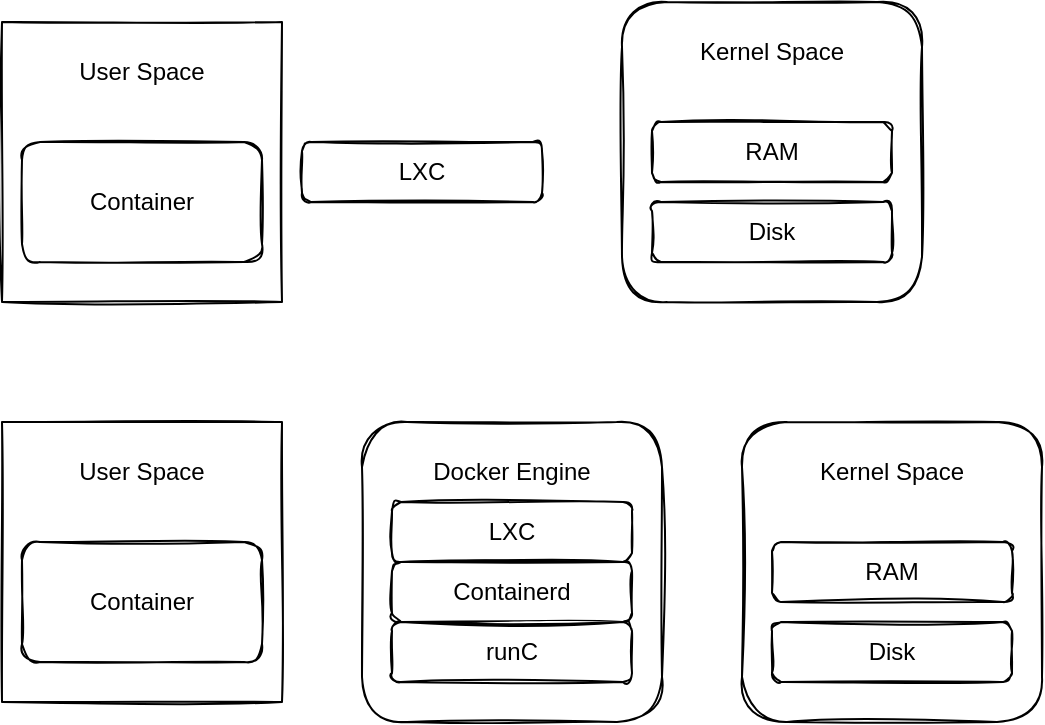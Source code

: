 <mxfile version="16.4.5" type="github">
  <diagram id="zls0-v9GnCH75Q_ydFOd" name="Page-1">
    <mxGraphModel dx="782" dy="379" grid="1" gridSize="10" guides="1" tooltips="1" connect="1" arrows="1" fold="1" page="1" pageScale="1" pageWidth="850" pageHeight="1100" math="0" shadow="0">
      <root>
        <mxCell id="0" />
        <mxCell id="1" parent="0" />
        <mxCell id="cNqe3Ttgqb81FqH2NfWE-2" value="" style="whiteSpace=wrap;html=1;aspect=fixed;sketch=1;" vertex="1" parent="1">
          <mxGeometry x="110" y="50" width="140" height="140" as="geometry" />
        </mxCell>
        <mxCell id="cNqe3Ttgqb81FqH2NfWE-1" value="Container" style="rounded=1;whiteSpace=wrap;html=1;sketch=1;" vertex="1" parent="1">
          <mxGeometry x="120" y="110" width="120" height="60" as="geometry" />
        </mxCell>
        <mxCell id="cNqe3Ttgqb81FqH2NfWE-6" value="User Space" style="text;html=1;strokeColor=none;fillColor=none;align=center;verticalAlign=middle;whiteSpace=wrap;rounded=0;glass=0;sketch=1;" vertex="1" parent="1">
          <mxGeometry x="120" y="60" width="120" height="30" as="geometry" />
        </mxCell>
        <mxCell id="cNqe3Ttgqb81FqH2NfWE-9" value="" style="whiteSpace=wrap;html=1;aspect=fixed;sketch=1;" vertex="1" parent="1">
          <mxGeometry x="110" y="250" width="140" height="140" as="geometry" />
        </mxCell>
        <mxCell id="cNqe3Ttgqb81FqH2NfWE-12" value="Container" style="rounded=1;whiteSpace=wrap;html=1;sketch=1;" vertex="1" parent="1">
          <mxGeometry x="120" y="310" width="120" height="60" as="geometry" />
        </mxCell>
        <mxCell id="cNqe3Ttgqb81FqH2NfWE-15" value="User Space" style="text;html=1;strokeColor=none;fillColor=none;align=center;verticalAlign=middle;whiteSpace=wrap;rounded=0;glass=0;sketch=1;" vertex="1" parent="1">
          <mxGeometry x="120" y="260" width="120" height="30" as="geometry" />
        </mxCell>
        <mxCell id="cNqe3Ttgqb81FqH2NfWE-24" value="" style="group" vertex="1" connectable="0" parent="1">
          <mxGeometry x="420" y="40" width="150" height="150" as="geometry" />
        </mxCell>
        <mxCell id="cNqe3Ttgqb81FqH2NfWE-3" value="" style="whiteSpace=wrap;html=1;aspect=fixed;sketch=1;glass=0;rounded=1;" vertex="1" parent="cNqe3Ttgqb81FqH2NfWE-24">
          <mxGeometry width="150" height="150" as="geometry" />
        </mxCell>
        <mxCell id="cNqe3Ttgqb81FqH2NfWE-5" value="Kernel Space" style="text;html=1;strokeColor=none;fillColor=none;align=center;verticalAlign=middle;whiteSpace=wrap;rounded=0;glass=0;sketch=1;" vertex="1" parent="cNqe3Ttgqb81FqH2NfWE-24">
          <mxGeometry x="15" y="10" width="120" height="30" as="geometry" />
        </mxCell>
        <mxCell id="cNqe3Ttgqb81FqH2NfWE-21" value="RAM" style="rounded=1;whiteSpace=wrap;html=1;sketch=1;" vertex="1" parent="cNqe3Ttgqb81FqH2NfWE-24">
          <mxGeometry x="15" y="60" width="120" height="30" as="geometry" />
        </mxCell>
        <mxCell id="cNqe3Ttgqb81FqH2NfWE-22" value="Disk" style="rounded=1;whiteSpace=wrap;html=1;sketch=1;" vertex="1" parent="cNqe3Ttgqb81FqH2NfWE-24">
          <mxGeometry x="15" y="100" width="120" height="30" as="geometry" />
        </mxCell>
        <mxCell id="cNqe3Ttgqb81FqH2NfWE-26" value="" style="group" vertex="1" connectable="0" parent="1">
          <mxGeometry x="290" y="250" width="150" height="150" as="geometry" />
        </mxCell>
        <mxCell id="cNqe3Ttgqb81FqH2NfWE-27" value="" style="whiteSpace=wrap;html=1;aspect=fixed;sketch=1;glass=0;rounded=1;" vertex="1" parent="cNqe3Ttgqb81FqH2NfWE-26">
          <mxGeometry width="150" height="150" as="geometry" />
        </mxCell>
        <mxCell id="cNqe3Ttgqb81FqH2NfWE-28" value="Docker Engine" style="text;html=1;strokeColor=none;fillColor=none;align=center;verticalAlign=middle;whiteSpace=wrap;rounded=0;glass=0;sketch=1;" vertex="1" parent="cNqe3Ttgqb81FqH2NfWE-26">
          <mxGeometry x="15" y="10" width="120" height="30" as="geometry" />
        </mxCell>
        <mxCell id="cNqe3Ttgqb81FqH2NfWE-29" value="LXC" style="rounded=1;whiteSpace=wrap;html=1;sketch=1;" vertex="1" parent="cNqe3Ttgqb81FqH2NfWE-26">
          <mxGeometry x="15" y="40" width="120" height="30" as="geometry" />
        </mxCell>
        <mxCell id="cNqe3Ttgqb81FqH2NfWE-30" value="Containerd" style="rounded=1;whiteSpace=wrap;html=1;sketch=1;" vertex="1" parent="cNqe3Ttgqb81FqH2NfWE-26">
          <mxGeometry x="15" y="70" width="120" height="30" as="geometry" />
        </mxCell>
        <mxCell id="cNqe3Ttgqb81FqH2NfWE-41" value="runC" style="rounded=1;whiteSpace=wrap;html=1;sketch=1;" vertex="1" parent="cNqe3Ttgqb81FqH2NfWE-26">
          <mxGeometry x="15" y="100" width="120" height="30" as="geometry" />
        </mxCell>
        <mxCell id="cNqe3Ttgqb81FqH2NfWE-42" value="" style="group" vertex="1" connectable="0" parent="1">
          <mxGeometry x="480" y="250" width="150" height="150" as="geometry" />
        </mxCell>
        <mxCell id="cNqe3Ttgqb81FqH2NfWE-43" value="" style="whiteSpace=wrap;html=1;aspect=fixed;sketch=1;glass=0;rounded=1;" vertex="1" parent="cNqe3Ttgqb81FqH2NfWE-42">
          <mxGeometry width="150" height="150" as="geometry" />
        </mxCell>
        <mxCell id="cNqe3Ttgqb81FqH2NfWE-44" value="Kernel Space" style="text;html=1;strokeColor=none;fillColor=none;align=center;verticalAlign=middle;whiteSpace=wrap;rounded=0;glass=0;sketch=1;" vertex="1" parent="cNqe3Ttgqb81FqH2NfWE-42">
          <mxGeometry x="15" y="10" width="120" height="30" as="geometry" />
        </mxCell>
        <mxCell id="cNqe3Ttgqb81FqH2NfWE-45" value="RAM" style="rounded=1;whiteSpace=wrap;html=1;sketch=1;" vertex="1" parent="cNqe3Ttgqb81FqH2NfWE-42">
          <mxGeometry x="15" y="60" width="120" height="30" as="geometry" />
        </mxCell>
        <mxCell id="cNqe3Ttgqb81FqH2NfWE-46" value="Disk" style="rounded=1;whiteSpace=wrap;html=1;sketch=1;" vertex="1" parent="cNqe3Ttgqb81FqH2NfWE-42">
          <mxGeometry x="15" y="100" width="120" height="30" as="geometry" />
        </mxCell>
        <mxCell id="cNqe3Ttgqb81FqH2NfWE-48" value="LXC" style="rounded=1;whiteSpace=wrap;html=1;sketch=1;" vertex="1" parent="1">
          <mxGeometry x="260" y="110" width="120" height="30" as="geometry" />
        </mxCell>
      </root>
    </mxGraphModel>
  </diagram>
</mxfile>
